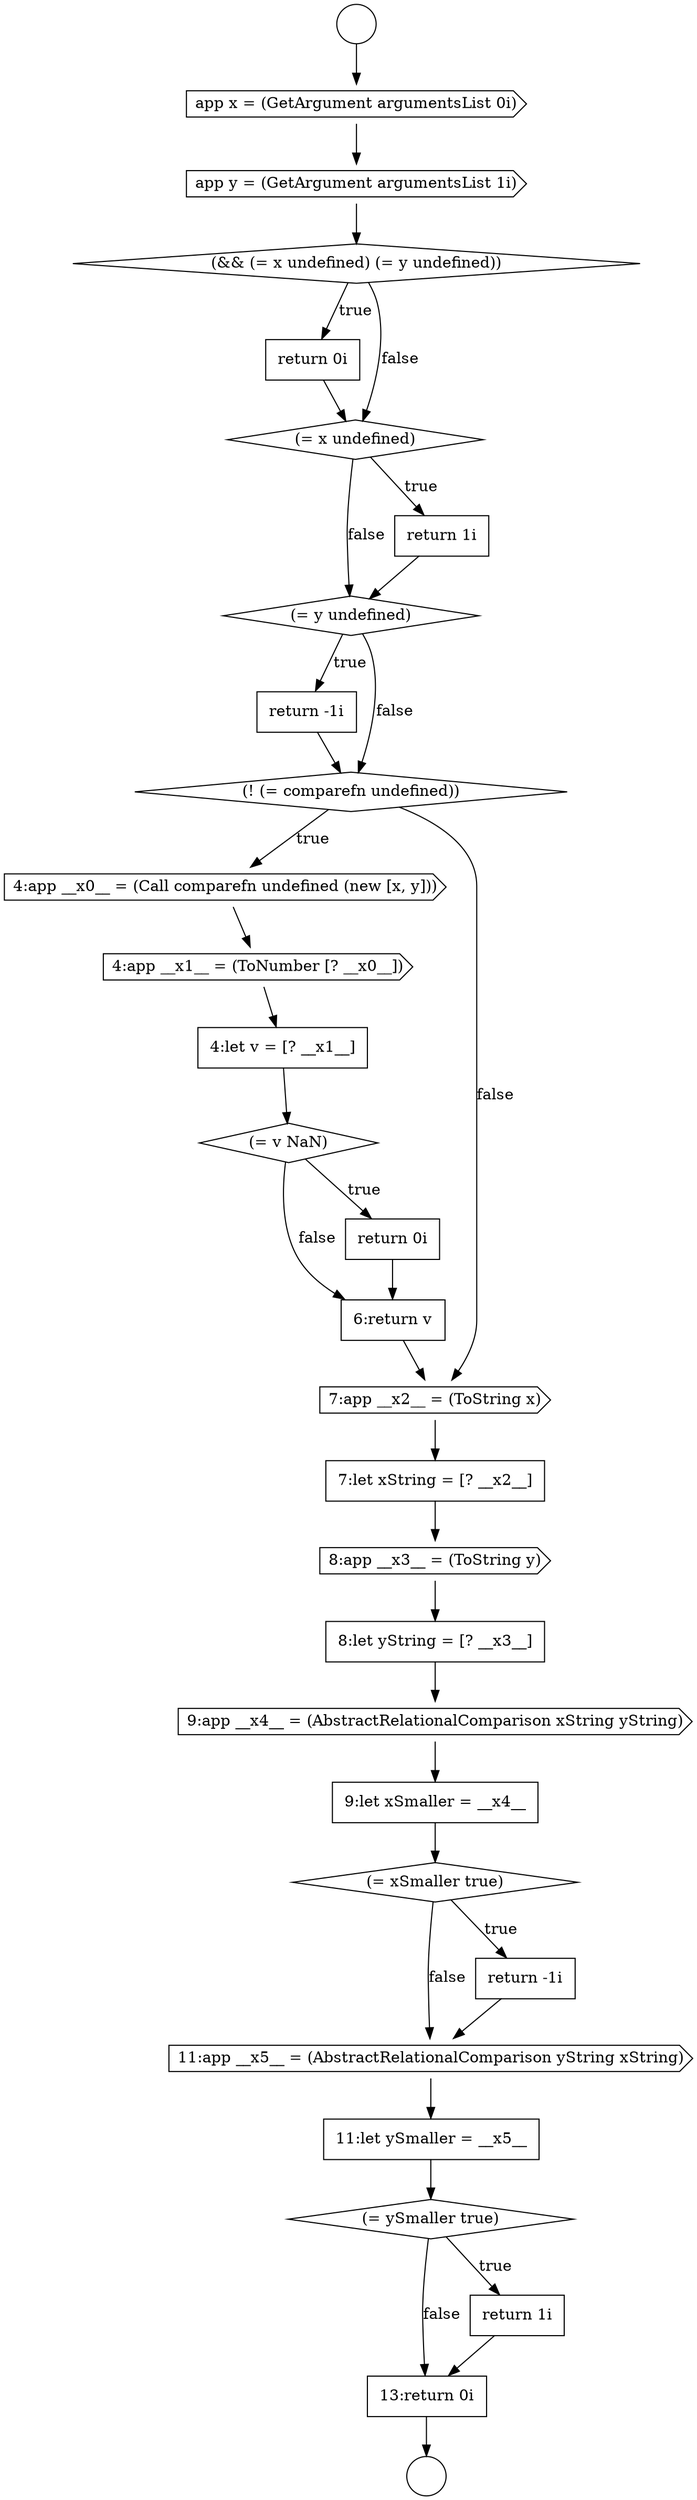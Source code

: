 digraph {
  node15490 [shape=none, margin=0, label=<<font color="black">
    <table border="0" cellborder="1" cellspacing="0" cellpadding="10">
      <tr><td align="left">6:return v</td></tr>
    </table>
  </font>> color="black" fillcolor="white" style=filled]
  node15482 [shape=diamond, label=<<font color="black">(= y undefined)</font>> color="black" fillcolor="white" style=filled]
  node15477 [shape=cds, label=<<font color="black">app y = (GetArgument argumentsList 1i)</font>> color="black" fillcolor="white" style=filled]
  node15500 [shape=none, margin=0, label=<<font color="black">
    <table border="0" cellborder="1" cellspacing="0" cellpadding="10">
      <tr><td align="left">11:let ySmaller = __x5__</td></tr>
    </table>
  </font>> color="black" fillcolor="white" style=filled]
  node15494 [shape=none, margin=0, label=<<font color="black">
    <table border="0" cellborder="1" cellspacing="0" cellpadding="10">
      <tr><td align="left">8:let yString = [? __x3__]</td></tr>
    </table>
  </font>> color="black" fillcolor="white" style=filled]
  node15503 [shape=none, margin=0, label=<<font color="black">
    <table border="0" cellborder="1" cellspacing="0" cellpadding="10">
      <tr><td align="left">13:return 0i</td></tr>
    </table>
  </font>> color="black" fillcolor="white" style=filled]
  node15481 [shape=none, margin=0, label=<<font color="black">
    <table border="0" cellborder="1" cellspacing="0" cellpadding="10">
      <tr><td align="left">return 1i</td></tr>
    </table>
  </font>> color="black" fillcolor="white" style=filled]
  node15495 [shape=cds, label=<<font color="black">9:app __x4__ = (AbstractRelationalComparison xString yString)</font>> color="black" fillcolor="white" style=filled]
  node15478 [shape=diamond, label=<<font color="black">(&amp;&amp; (= x undefined) (= y undefined))</font>> color="black" fillcolor="white" style=filled]
  node15499 [shape=cds, label=<<font color="black">11:app __x5__ = (AbstractRelationalComparison yString xString)</font>> color="black" fillcolor="white" style=filled]
  node15474 [shape=circle label=" " color="black" fillcolor="white" style=filled]
  node15502 [shape=none, margin=0, label=<<font color="black">
    <table border="0" cellborder="1" cellspacing="0" cellpadding="10">
      <tr><td align="left">return 1i</td></tr>
    </table>
  </font>> color="black" fillcolor="white" style=filled]
  node15485 [shape=cds, label=<<font color="black">4:app __x0__ = (Call comparefn undefined (new [x, y]))</font>> color="black" fillcolor="white" style=filled]
  node15492 [shape=none, margin=0, label=<<font color="black">
    <table border="0" cellborder="1" cellspacing="0" cellpadding="10">
      <tr><td align="left">7:let xString = [? __x2__]</td></tr>
    </table>
  </font>> color="black" fillcolor="white" style=filled]
  node15479 [shape=none, margin=0, label=<<font color="black">
    <table border="0" cellborder="1" cellspacing="0" cellpadding="10">
      <tr><td align="left">return 0i</td></tr>
    </table>
  </font>> color="black" fillcolor="white" style=filled]
  node15483 [shape=none, margin=0, label=<<font color="black">
    <table border="0" cellborder="1" cellspacing="0" cellpadding="10">
      <tr><td align="left">return -1i</td></tr>
    </table>
  </font>> color="black" fillcolor="white" style=filled]
  node15501 [shape=diamond, label=<<font color="black">(= ySmaller true)</font>> color="black" fillcolor="white" style=filled]
  node15476 [shape=cds, label=<<font color="black">app x = (GetArgument argumentsList 0i)</font>> color="black" fillcolor="white" style=filled]
  node15480 [shape=diamond, label=<<font color="black">(= x undefined)</font>> color="black" fillcolor="white" style=filled]
  node15493 [shape=cds, label=<<font color="black">8:app __x3__ = (ToString y)</font>> color="black" fillcolor="white" style=filled]
  node15484 [shape=diamond, label=<<font color="black">(! (= comparefn undefined))</font>> color="black" fillcolor="white" style=filled]
  node15489 [shape=none, margin=0, label=<<font color="black">
    <table border="0" cellborder="1" cellspacing="0" cellpadding="10">
      <tr><td align="left">return 0i</td></tr>
    </table>
  </font>> color="black" fillcolor="white" style=filled]
  node15486 [shape=cds, label=<<font color="black">4:app __x1__ = (ToNumber [? __x0__])</font>> color="black" fillcolor="white" style=filled]
  node15488 [shape=diamond, label=<<font color="black">(= v NaN)</font>> color="black" fillcolor="white" style=filled]
  node15491 [shape=cds, label=<<font color="black">7:app __x2__ = (ToString x)</font>> color="black" fillcolor="white" style=filled]
  node15498 [shape=none, margin=0, label=<<font color="black">
    <table border="0" cellborder="1" cellspacing="0" cellpadding="10">
      <tr><td align="left">return -1i</td></tr>
    </table>
  </font>> color="black" fillcolor="white" style=filled]
  node15497 [shape=diamond, label=<<font color="black">(= xSmaller true)</font>> color="black" fillcolor="white" style=filled]
  node15487 [shape=none, margin=0, label=<<font color="black">
    <table border="0" cellborder="1" cellspacing="0" cellpadding="10">
      <tr><td align="left">4:let v = [? __x1__]</td></tr>
    </table>
  </font>> color="black" fillcolor="white" style=filled]
  node15496 [shape=none, margin=0, label=<<font color="black">
    <table border="0" cellborder="1" cellspacing="0" cellpadding="10">
      <tr><td align="left">9:let xSmaller = __x4__</td></tr>
    </table>
  </font>> color="black" fillcolor="white" style=filled]
  node15475 [shape=circle label=" " color="black" fillcolor="white" style=filled]
  node15498 -> node15499 [ color="black"]
  node15502 -> node15503 [ color="black"]
  node15499 -> node15500 [ color="black"]
  node15484 -> node15485 [label=<<font color="black">true</font>> color="black"]
  node15484 -> node15491 [label=<<font color="black">false</font>> color="black"]
  node15490 -> node15491 [ color="black"]
  node15493 -> node15494 [ color="black"]
  node15477 -> node15478 [ color="black"]
  node15503 -> node15475 [ color="black"]
  node15495 -> node15496 [ color="black"]
  node15501 -> node15502 [label=<<font color="black">true</font>> color="black"]
  node15501 -> node15503 [label=<<font color="black">false</font>> color="black"]
  node15478 -> node15479 [label=<<font color="black">true</font>> color="black"]
  node15478 -> node15480 [label=<<font color="black">false</font>> color="black"]
  node15480 -> node15481 [label=<<font color="black">true</font>> color="black"]
  node15480 -> node15482 [label=<<font color="black">false</font>> color="black"]
  node15483 -> node15484 [ color="black"]
  node15492 -> node15493 [ color="black"]
  node15485 -> node15486 [ color="black"]
  node15500 -> node15501 [ color="black"]
  node15487 -> node15488 [ color="black"]
  node15489 -> node15490 [ color="black"]
  node15482 -> node15483 [label=<<font color="black">true</font>> color="black"]
  node15482 -> node15484 [label=<<font color="black">false</font>> color="black"]
  node15474 -> node15476 [ color="black"]
  node15488 -> node15489 [label=<<font color="black">true</font>> color="black"]
  node15488 -> node15490 [label=<<font color="black">false</font>> color="black"]
  node15491 -> node15492 [ color="black"]
  node15476 -> node15477 [ color="black"]
  node15479 -> node15480 [ color="black"]
  node15496 -> node15497 [ color="black"]
  node15497 -> node15498 [label=<<font color="black">true</font>> color="black"]
  node15497 -> node15499 [label=<<font color="black">false</font>> color="black"]
  node15481 -> node15482 [ color="black"]
  node15494 -> node15495 [ color="black"]
  node15486 -> node15487 [ color="black"]
}
